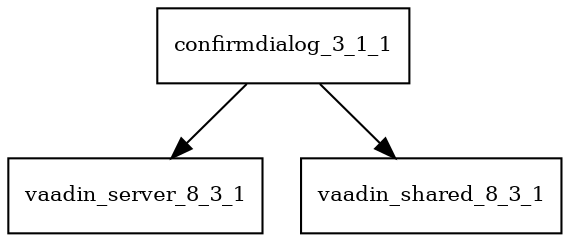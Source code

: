 digraph confirmdialog_3_1_1_dependencies {
  node [shape = box, fontsize=10.0];
  confirmdialog_3_1_1 -> vaadin_server_8_3_1;
  confirmdialog_3_1_1 -> vaadin_shared_8_3_1;
}

